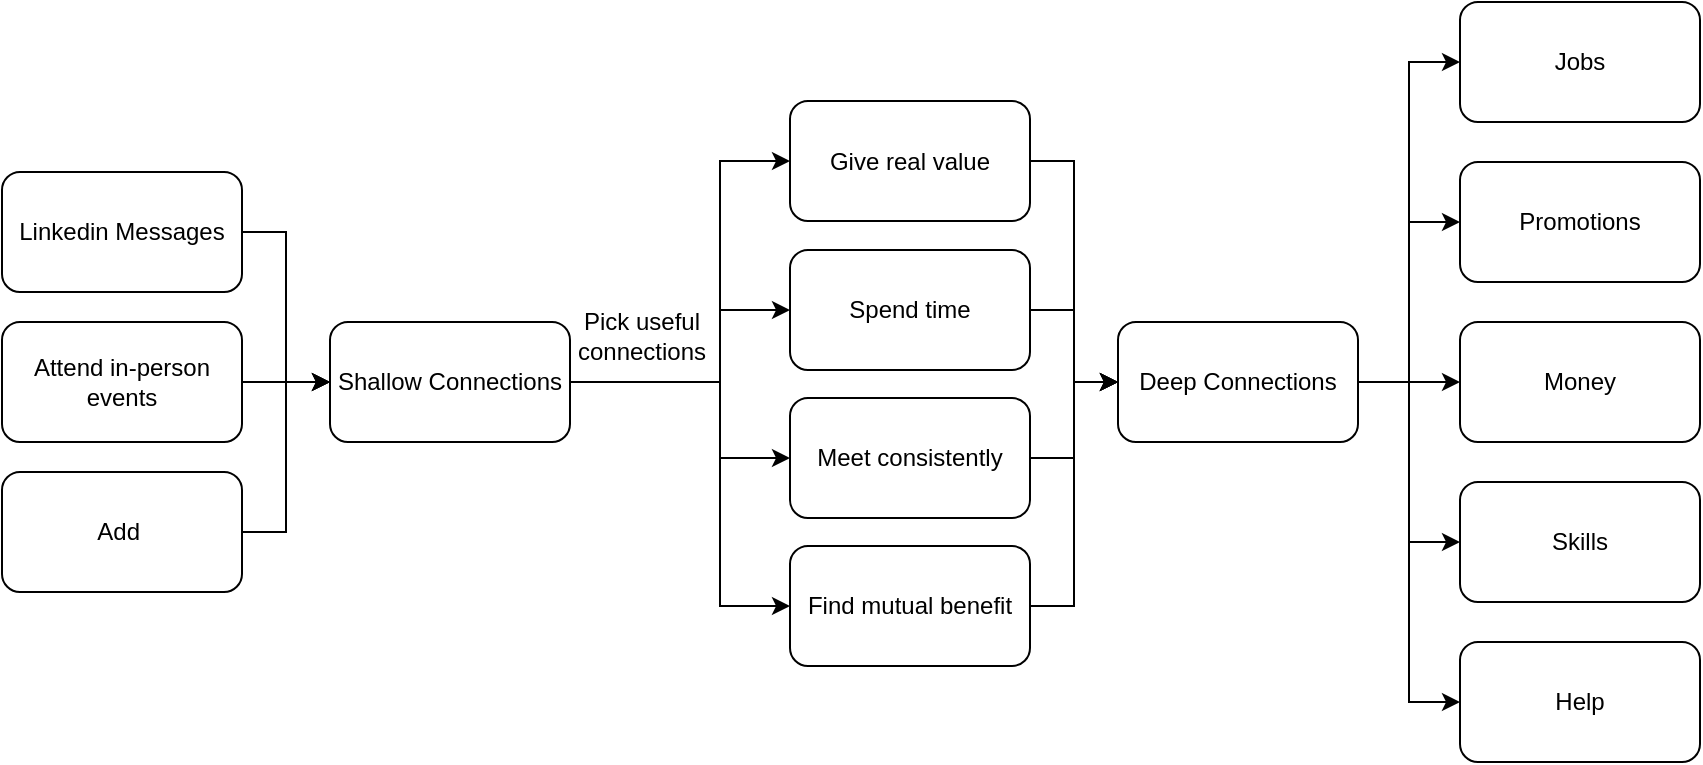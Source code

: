 <mxfile version="28.1.0">
  <diagram name="Page-1" id="1gjuHI2LXRJzn0-wMM_W">
    <mxGraphModel dx="1387" dy="624" grid="0" gridSize="10" guides="1" tooltips="1" connect="1" arrows="1" fold="1" page="0" pageScale="1" pageWidth="827" pageHeight="1169" math="0" shadow="0">
      <root>
        <mxCell id="0" />
        <mxCell id="1" parent="0" />
        <mxCell id="acQIqRp4zamEOndhZSHe-1" value="Jobs" style="rounded=1;whiteSpace=wrap;html=1;" parent="1" vertex="1">
          <mxGeometry x="691" y="15" width="120" height="60" as="geometry" />
        </mxCell>
        <mxCell id="RzTWsTEkK6UXO_YBdQNM-23" style="edgeStyle=orthogonalEdgeStyle;rounded=0;orthogonalLoop=1;jettySize=auto;html=1;entryX=0;entryY=0.5;entryDx=0;entryDy=0;" edge="1" parent="1" source="acQIqRp4zamEOndhZSHe-2" target="RzTWsTEkK6UXO_YBdQNM-19">
          <mxGeometry relative="1" as="geometry" />
        </mxCell>
        <mxCell id="acQIqRp4zamEOndhZSHe-2" value="Linkedin Messages" style="rounded=1;whiteSpace=wrap;html=1;" parent="1" vertex="1">
          <mxGeometry x="-38" y="100" width="120" height="60" as="geometry" />
        </mxCell>
        <mxCell id="acQIqRp4zamEOndhZSHe-7" style="edgeStyle=orthogonalEdgeStyle;rounded=0;orthogonalLoop=1;jettySize=auto;html=1;entryX=0;entryY=0.5;entryDx=0;entryDy=0;exitX=1;exitY=0.5;exitDx=0;exitDy=0;" parent="1" source="RzTWsTEkK6UXO_YBdQNM-20" target="acQIqRp4zamEOndhZSHe-1" edge="1">
          <mxGeometry relative="1" as="geometry">
            <mxPoint x="671" y="240" as="sourcePoint" />
          </mxGeometry>
        </mxCell>
        <mxCell id="acQIqRp4zamEOndhZSHe-8" style="edgeStyle=orthogonalEdgeStyle;rounded=0;orthogonalLoop=1;jettySize=auto;html=1;entryX=0;entryY=0.5;entryDx=0;entryDy=0;exitX=1;exitY=0.5;exitDx=0;exitDy=0;" parent="1" source="RzTWsTEkK6UXO_YBdQNM-20" target="acQIqRp4zamEOndhZSHe-4" edge="1">
          <mxGeometry relative="1" as="geometry">
            <mxPoint x="671" y="240" as="sourcePoint" />
          </mxGeometry>
        </mxCell>
        <mxCell id="acQIqRp4zamEOndhZSHe-9" style="edgeStyle=orthogonalEdgeStyle;rounded=0;orthogonalLoop=1;jettySize=auto;html=1;entryX=0;entryY=0.5;entryDx=0;entryDy=0;exitX=1;exitY=0.5;exitDx=0;exitDy=0;" parent="1" source="RzTWsTEkK6UXO_YBdQNM-20" target="acQIqRp4zamEOndhZSHe-5" edge="1">
          <mxGeometry relative="1" as="geometry">
            <mxPoint x="671" y="240" as="sourcePoint" />
          </mxGeometry>
        </mxCell>
        <mxCell id="acQIqRp4zamEOndhZSHe-10" style="edgeStyle=orthogonalEdgeStyle;rounded=0;orthogonalLoop=1;jettySize=auto;html=1;entryX=0;entryY=0.5;entryDx=0;entryDy=0;exitX=1;exitY=0.5;exitDx=0;exitDy=0;" parent="1" source="RzTWsTEkK6UXO_YBdQNM-20" target="acQIqRp4zamEOndhZSHe-6" edge="1">
          <mxGeometry relative="1" as="geometry">
            <mxPoint x="671" y="240" as="sourcePoint" />
          </mxGeometry>
        </mxCell>
        <mxCell id="acQIqRp4zamEOndhZSHe-4" value="Promotions" style="rounded=1;whiteSpace=wrap;html=1;" parent="1" vertex="1">
          <mxGeometry x="691" y="95" width="120" height="60" as="geometry" />
        </mxCell>
        <mxCell id="acQIqRp4zamEOndhZSHe-5" value="Money" style="rounded=1;whiteSpace=wrap;html=1;" parent="1" vertex="1">
          <mxGeometry x="691" y="175" width="120" height="60" as="geometry" />
        </mxCell>
        <mxCell id="acQIqRp4zamEOndhZSHe-6" value="Skills" style="rounded=1;whiteSpace=wrap;html=1;" parent="1" vertex="1">
          <mxGeometry x="691" y="255" width="120" height="60" as="geometry" />
        </mxCell>
        <mxCell id="RzTWsTEkK6UXO_YBdQNM-24" style="edgeStyle=orthogonalEdgeStyle;rounded=0;orthogonalLoop=1;jettySize=auto;html=1;entryX=0;entryY=0.5;entryDx=0;entryDy=0;" edge="1" parent="1" source="RzTWsTEkK6UXO_YBdQNM-1" target="RzTWsTEkK6UXO_YBdQNM-19">
          <mxGeometry relative="1" as="geometry" />
        </mxCell>
        <mxCell id="RzTWsTEkK6UXO_YBdQNM-1" value="Add&amp;nbsp;" style="rounded=1;whiteSpace=wrap;html=1;" vertex="1" parent="1">
          <mxGeometry x="-38" y="250" width="120" height="60" as="geometry" />
        </mxCell>
        <mxCell id="RzTWsTEkK6UXO_YBdQNM-22" style="edgeStyle=orthogonalEdgeStyle;rounded=0;orthogonalLoop=1;jettySize=auto;html=1;entryX=0;entryY=0.5;entryDx=0;entryDy=0;" edge="1" parent="1" source="RzTWsTEkK6UXO_YBdQNM-2" target="RzTWsTEkK6UXO_YBdQNM-19">
          <mxGeometry relative="1" as="geometry" />
        </mxCell>
        <mxCell id="RzTWsTEkK6UXO_YBdQNM-2" value="Attend in-person events" style="rounded=1;whiteSpace=wrap;html=1;" vertex="1" parent="1">
          <mxGeometry x="-38" y="175" width="120" height="60" as="geometry" />
        </mxCell>
        <mxCell id="RzTWsTEkK6UXO_YBdQNM-47" style="edgeStyle=orthogonalEdgeStyle;rounded=0;orthogonalLoop=1;jettySize=auto;html=1;entryX=0;entryY=0.5;entryDx=0;entryDy=0;" edge="1" parent="1" source="RzTWsTEkK6UXO_YBdQNM-19" target="RzTWsTEkK6UXO_YBdQNM-27">
          <mxGeometry relative="1" as="geometry">
            <Array as="points">
              <mxPoint x="321" y="205" />
              <mxPoint x="321" y="95" />
            </Array>
          </mxGeometry>
        </mxCell>
        <mxCell id="RzTWsTEkK6UXO_YBdQNM-48" style="edgeStyle=orthogonalEdgeStyle;rounded=0;orthogonalLoop=1;jettySize=auto;html=1;exitX=1;exitY=0.5;exitDx=0;exitDy=0;entryX=0;entryY=0.5;entryDx=0;entryDy=0;" edge="1" parent="1" source="RzTWsTEkK6UXO_YBdQNM-19" target="RzTWsTEkK6UXO_YBdQNM-34">
          <mxGeometry relative="1" as="geometry">
            <Array as="points">
              <mxPoint x="321" y="205" />
              <mxPoint x="321" y="169" />
            </Array>
          </mxGeometry>
        </mxCell>
        <mxCell id="RzTWsTEkK6UXO_YBdQNM-49" style="edgeStyle=orthogonalEdgeStyle;rounded=0;orthogonalLoop=1;jettySize=auto;html=1;exitX=1;exitY=0.5;exitDx=0;exitDy=0;entryX=0;entryY=0.5;entryDx=0;entryDy=0;" edge="1" parent="1" source="RzTWsTEkK6UXO_YBdQNM-19" target="RzTWsTEkK6UXO_YBdQNM-40">
          <mxGeometry relative="1" as="geometry">
            <Array as="points">
              <mxPoint x="321" y="205" />
              <mxPoint x="321" y="243" />
            </Array>
          </mxGeometry>
        </mxCell>
        <mxCell id="RzTWsTEkK6UXO_YBdQNM-50" style="edgeStyle=orthogonalEdgeStyle;rounded=0;orthogonalLoop=1;jettySize=auto;html=1;entryX=0;entryY=0.5;entryDx=0;entryDy=0;" edge="1" parent="1" source="RzTWsTEkK6UXO_YBdQNM-19" target="RzTWsTEkK6UXO_YBdQNM-46">
          <mxGeometry relative="1" as="geometry">
            <Array as="points">
              <mxPoint x="321" y="205" />
              <mxPoint x="321" y="317" />
            </Array>
          </mxGeometry>
        </mxCell>
        <mxCell id="RzTWsTEkK6UXO_YBdQNM-19" value="Shallow Connections" style="rounded=1;whiteSpace=wrap;html=1;" vertex="1" parent="1">
          <mxGeometry x="126" y="175" width="120" height="60" as="geometry" />
        </mxCell>
        <mxCell id="RzTWsTEkK6UXO_YBdQNM-42" style="edgeStyle=orthogonalEdgeStyle;rounded=0;orthogonalLoop=1;jettySize=auto;html=1;exitX=1;exitY=0.5;exitDx=0;exitDy=0;entryX=0;entryY=0.5;entryDx=0;entryDy=0;" edge="1" parent="1" source="RzTWsTEkK6UXO_YBdQNM-20" target="RzTWsTEkK6UXO_YBdQNM-41">
          <mxGeometry relative="1" as="geometry" />
        </mxCell>
        <mxCell id="RzTWsTEkK6UXO_YBdQNM-20" value="Deep Connections" style="rounded=1;whiteSpace=wrap;html=1;" vertex="1" parent="1">
          <mxGeometry x="520" y="175" width="120" height="60" as="geometry" />
        </mxCell>
        <mxCell id="RzTWsTEkK6UXO_YBdQNM-29" style="edgeStyle=orthogonalEdgeStyle;rounded=0;orthogonalLoop=1;jettySize=auto;html=1;entryX=0;entryY=0.5;entryDx=0;entryDy=0;" edge="1" parent="1" source="RzTWsTEkK6UXO_YBdQNM-27" target="RzTWsTEkK6UXO_YBdQNM-20">
          <mxGeometry relative="1" as="geometry" />
        </mxCell>
        <mxCell id="RzTWsTEkK6UXO_YBdQNM-27" value="Give real value" style="rounded=1;whiteSpace=wrap;html=1;" vertex="1" parent="1">
          <mxGeometry x="356" y="64.5" width="120" height="60" as="geometry" />
        </mxCell>
        <mxCell id="RzTWsTEkK6UXO_YBdQNM-36" style="edgeStyle=orthogonalEdgeStyle;rounded=0;orthogonalLoop=1;jettySize=auto;html=1;exitX=1;exitY=0.5;exitDx=0;exitDy=0;entryX=0;entryY=0.5;entryDx=0;entryDy=0;" edge="1" parent="1" source="RzTWsTEkK6UXO_YBdQNM-34" target="RzTWsTEkK6UXO_YBdQNM-20">
          <mxGeometry relative="1" as="geometry" />
        </mxCell>
        <mxCell id="RzTWsTEkK6UXO_YBdQNM-34" value="Spend time" style="rounded=1;whiteSpace=wrap;html=1;" vertex="1" parent="1">
          <mxGeometry x="356" y="139" width="120" height="60" as="geometry" />
        </mxCell>
        <mxCell id="RzTWsTEkK6UXO_YBdQNM-39" value="Pick useful connections" style="text;html=1;align=center;verticalAlign=middle;whiteSpace=wrap;rounded=0;" vertex="1" parent="1">
          <mxGeometry x="222" y="159.5" width="120" height="45" as="geometry" />
        </mxCell>
        <mxCell id="RzTWsTEkK6UXO_YBdQNM-44" style="edgeStyle=orthogonalEdgeStyle;rounded=0;orthogonalLoop=1;jettySize=auto;html=1;exitX=1;exitY=0.5;exitDx=0;exitDy=0;entryX=0;entryY=0.5;entryDx=0;entryDy=0;" edge="1" parent="1" source="RzTWsTEkK6UXO_YBdQNM-40" target="RzTWsTEkK6UXO_YBdQNM-20">
          <mxGeometry relative="1" as="geometry" />
        </mxCell>
        <mxCell id="RzTWsTEkK6UXO_YBdQNM-40" value="Meet consistently" style="rounded=1;whiteSpace=wrap;html=1;" vertex="1" parent="1">
          <mxGeometry x="356" y="213" width="120" height="60" as="geometry" />
        </mxCell>
        <mxCell id="RzTWsTEkK6UXO_YBdQNM-41" value="Help" style="rounded=1;whiteSpace=wrap;html=1;" vertex="1" parent="1">
          <mxGeometry x="691" y="335" width="120" height="60" as="geometry" />
        </mxCell>
        <mxCell id="RzTWsTEkK6UXO_YBdQNM-51" style="edgeStyle=orthogonalEdgeStyle;rounded=0;orthogonalLoop=1;jettySize=auto;html=1;entryX=0;entryY=0.5;entryDx=0;entryDy=0;" edge="1" parent="1" source="RzTWsTEkK6UXO_YBdQNM-46" target="RzTWsTEkK6UXO_YBdQNM-20">
          <mxGeometry relative="1" as="geometry" />
        </mxCell>
        <mxCell id="RzTWsTEkK6UXO_YBdQNM-46" value="Find mutual benefit" style="rounded=1;whiteSpace=wrap;html=1;" vertex="1" parent="1">
          <mxGeometry x="356" y="287" width="120" height="60" as="geometry" />
        </mxCell>
      </root>
    </mxGraphModel>
  </diagram>
</mxfile>
